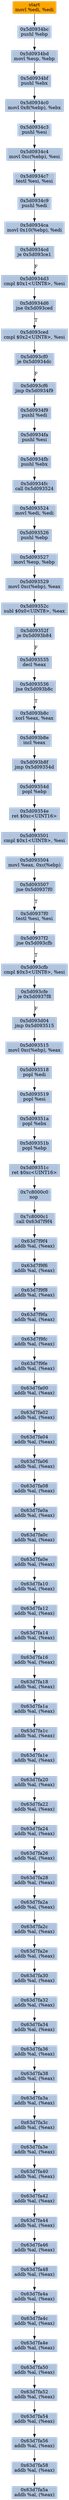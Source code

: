 digraph G {
node[shape=rectangle,style=filled,fillcolor=lightsteelblue,color=lightsteelblue]
bgcolor="transparent"
a0x5d0934bamovl_edi_edi[label="start\nmovl %edi, %edi",color="lightgrey",fillcolor="orange"];
a0x5d0934bcpushl_ebp[label="0x5d0934bc\npushl %ebp"];
a0x5d0934bdmovl_esp_ebp[label="0x5d0934bd\nmovl %esp, %ebp"];
a0x5d0934bfpushl_ebx[label="0x5d0934bf\npushl %ebx"];
a0x5d0934c0movl_0x8ebp__ebx[label="0x5d0934c0\nmovl 0x8(%ebp), %ebx"];
a0x5d0934c3pushl_esi[label="0x5d0934c3\npushl %esi"];
a0x5d0934c4movl_0xcebp__esi[label="0x5d0934c4\nmovl 0xc(%ebp), %esi"];
a0x5d0934c7testl_esi_esi[label="0x5d0934c7\ntestl %esi, %esi"];
a0x5d0934c9pushl_edi[label="0x5d0934c9\npushl %edi"];
a0x5d0934camovl_0x10ebp__edi[label="0x5d0934ca\nmovl 0x10(%ebp), %edi"];
a0x5d0934cdje_0x5d093ce1[label="0x5d0934cd\nje 0x5d093ce1"];
a0x5d0934d3cmpl_0x1UINT8_esi[label="0x5d0934d3\ncmpl $0x1<UINT8>, %esi"];
a0x5d0934d6jne_0x5d093ced[label="0x5d0934d6\njne 0x5d093ced"];
a0x5d093cedcmpl_0x2UINT8_esi[label="0x5d093ced\ncmpl $0x2<UINT8>, %esi"];
a0x5d093cf0je_0x5d0934dc[label="0x5d093cf0\nje 0x5d0934dc"];
a0x5d093cf6jmp_0x5d0934f9[label="0x5d093cf6\njmp 0x5d0934f9"];
a0x5d0934f9pushl_edi[label="0x5d0934f9\npushl %edi"];
a0x5d0934fapushl_esi[label="0x5d0934fa\npushl %esi"];
a0x5d0934fbpushl_ebx[label="0x5d0934fb\npushl %ebx"];
a0x5d0934fccall_0x5d093524[label="0x5d0934fc\ncall 0x5d093524"];
a0x5d093524movl_edi_edi[label="0x5d093524\nmovl %edi, %edi"];
a0x5d093526pushl_ebp[label="0x5d093526\npushl %ebp"];
a0x5d093527movl_esp_ebp[label="0x5d093527\nmovl %esp, %ebp"];
a0x5d093529movl_0xcebp__eax[label="0x5d093529\nmovl 0xc(%ebp), %eax"];
a0x5d09352csubl_0x0UINT8_eax[label="0x5d09352c\nsubl $0x0<UINT8>, %eax"];
a0x5d09352fje_0x5d093b84[label="0x5d09352f\nje 0x5d093b84"];
a0x5d093535decl_eax[label="0x5d093535\ndecl %eax"];
a0x5d093536jne_0x5d093b8c[label="0x5d093536\njne 0x5d093b8c"];
a0x5d093b8cxorl_eax_eax[label="0x5d093b8c\nxorl %eax, %eax"];
a0x5d093b8eincl_eax[label="0x5d093b8e\nincl %eax"];
a0x5d093b8fjmp_0x5d09354d[label="0x5d093b8f\njmp 0x5d09354d"];
a0x5d09354dpopl_ebp[label="0x5d09354d\npopl %ebp"];
a0x5d09354eret_0xcUINT16[label="0x5d09354e\nret $0xc<UINT16>"];
a0x5d093501cmpl_0x1UINT8_esi[label="0x5d093501\ncmpl $0x1<UINT8>, %esi"];
a0x5d093504movl_eax_0xcebp_[label="0x5d093504\nmovl %eax, 0xc(%ebp)"];
a0x5d093507jne_0x5d0937f0[label="0x5d093507\njne 0x5d0937f0"];
a0x5d0937f0testl_esi_esi[label="0x5d0937f0\ntestl %esi, %esi"];
a0x5d0937f2jne_0x5d093cfb[label="0x5d0937f2\njne 0x5d093cfb"];
a0x5d093cfbcmpl_0x3UINT8_esi[label="0x5d093cfb\ncmpl $0x3<UINT8>, %esi"];
a0x5d093cfeje_0x5d0937f8[label="0x5d093cfe\nje 0x5d0937f8"];
a0x5d093d04jmp_0x5d093515[label="0x5d093d04\njmp 0x5d093515"];
a0x5d093515movl_0xcebp__eax[label="0x5d093515\nmovl 0xc(%ebp), %eax"];
a0x5d093518popl_edi[label="0x5d093518\npopl %edi"];
a0x5d093519popl_esi[label="0x5d093519\npopl %esi"];
a0x5d09351apopl_ebx[label="0x5d09351a\npopl %ebx"];
a0x5d09351bpopl_ebp[label="0x5d09351b\npopl %ebp"];
a0x5d09351cret_0xcUINT16[label="0x5d09351c\nret $0xc<UINT16>"];
a0x7c8000c0nop_[label="0x7c8000c0\nnop "];
a0x7c8000c1call_0x63d7f9f4[label="0x7c8000c1\ncall 0x63d7f9f4"];
a0x63d7f9f4addb_al_eax_[label="0x63d7f9f4\naddb %al, (%eax)"];
a0x63d7f9f6addb_al_eax_[label="0x63d7f9f6\naddb %al, (%eax)"];
a0x63d7f9f8addb_al_eax_[label="0x63d7f9f8\naddb %al, (%eax)"];
a0x63d7f9faaddb_al_eax_[label="0x63d7f9fa\naddb %al, (%eax)"];
a0x63d7f9fcaddb_al_eax_[label="0x63d7f9fc\naddb %al, (%eax)"];
a0x63d7f9feaddb_al_eax_[label="0x63d7f9fe\naddb %al, (%eax)"];
a0x63d7fa00addb_al_eax_[label="0x63d7fa00\naddb %al, (%eax)"];
a0x63d7fa02addb_al_eax_[label="0x63d7fa02\naddb %al, (%eax)"];
a0x63d7fa04addb_al_eax_[label="0x63d7fa04\naddb %al, (%eax)"];
a0x63d7fa06addb_al_eax_[label="0x63d7fa06\naddb %al, (%eax)"];
a0x63d7fa08addb_al_eax_[label="0x63d7fa08\naddb %al, (%eax)"];
a0x63d7fa0aaddb_al_eax_[label="0x63d7fa0a\naddb %al, (%eax)"];
a0x63d7fa0caddb_al_eax_[label="0x63d7fa0c\naddb %al, (%eax)"];
a0x63d7fa0eaddb_al_eax_[label="0x63d7fa0e\naddb %al, (%eax)"];
a0x63d7fa10addb_al_eax_[label="0x63d7fa10\naddb %al, (%eax)"];
a0x63d7fa12addb_al_eax_[label="0x63d7fa12\naddb %al, (%eax)"];
a0x63d7fa14addb_al_eax_[label="0x63d7fa14\naddb %al, (%eax)"];
a0x63d7fa16addb_al_eax_[label="0x63d7fa16\naddb %al, (%eax)"];
a0x63d7fa18addb_al_eax_[label="0x63d7fa18\naddb %al, (%eax)"];
a0x63d7fa1aaddb_al_eax_[label="0x63d7fa1a\naddb %al, (%eax)"];
a0x63d7fa1caddb_al_eax_[label="0x63d7fa1c\naddb %al, (%eax)"];
a0x63d7fa1eaddb_al_eax_[label="0x63d7fa1e\naddb %al, (%eax)"];
a0x63d7fa20addb_al_eax_[label="0x63d7fa20\naddb %al, (%eax)"];
a0x63d7fa22addb_al_eax_[label="0x63d7fa22\naddb %al, (%eax)"];
a0x63d7fa24addb_al_eax_[label="0x63d7fa24\naddb %al, (%eax)"];
a0x63d7fa26addb_al_eax_[label="0x63d7fa26\naddb %al, (%eax)"];
a0x63d7fa28addb_al_eax_[label="0x63d7fa28\naddb %al, (%eax)"];
a0x63d7fa2aaddb_al_eax_[label="0x63d7fa2a\naddb %al, (%eax)"];
a0x63d7fa2caddb_al_eax_[label="0x63d7fa2c\naddb %al, (%eax)"];
a0x63d7fa2eaddb_al_eax_[label="0x63d7fa2e\naddb %al, (%eax)"];
a0x63d7fa30addb_al_eax_[label="0x63d7fa30\naddb %al, (%eax)"];
a0x63d7fa32addb_al_eax_[label="0x63d7fa32\naddb %al, (%eax)"];
a0x63d7fa34addb_al_eax_[label="0x63d7fa34\naddb %al, (%eax)"];
a0x63d7fa36addb_al_eax_[label="0x63d7fa36\naddb %al, (%eax)"];
a0x63d7fa38addb_al_eax_[label="0x63d7fa38\naddb %al, (%eax)"];
a0x63d7fa3aaddb_al_eax_[label="0x63d7fa3a\naddb %al, (%eax)"];
a0x63d7fa3caddb_al_eax_[label="0x63d7fa3c\naddb %al, (%eax)"];
a0x63d7fa3eaddb_al_eax_[label="0x63d7fa3e\naddb %al, (%eax)"];
a0x63d7fa40addb_al_eax_[label="0x63d7fa40\naddb %al, (%eax)"];
a0x63d7fa42addb_al_eax_[label="0x63d7fa42\naddb %al, (%eax)"];
a0x63d7fa44addb_al_eax_[label="0x63d7fa44\naddb %al, (%eax)"];
a0x63d7fa46addb_al_eax_[label="0x63d7fa46\naddb %al, (%eax)"];
a0x63d7fa48addb_al_eax_[label="0x63d7fa48\naddb %al, (%eax)"];
a0x63d7fa4aaddb_al_eax_[label="0x63d7fa4a\naddb %al, (%eax)"];
a0x63d7fa4caddb_al_eax_[label="0x63d7fa4c\naddb %al, (%eax)"];
a0x63d7fa4eaddb_al_eax_[label="0x63d7fa4e\naddb %al, (%eax)"];
a0x63d7fa50addb_al_eax_[label="0x63d7fa50\naddb %al, (%eax)"];
a0x63d7fa52addb_al_eax_[label="0x63d7fa52\naddb %al, (%eax)"];
a0x63d7fa54addb_al_eax_[label="0x63d7fa54\naddb %al, (%eax)"];
a0x63d7fa56addb_al_eax_[label="0x63d7fa56\naddb %al, (%eax)"];
a0x63d7fa58addb_al_eax_[label="0x63d7fa58\naddb %al, (%eax)"];
a0x63d7fa5aaddb_al_eax_[label="0x63d7fa5a\naddb %al, (%eax)"];
a0x5d0934bamovl_edi_edi -> a0x5d0934bcpushl_ebp [color="#000000"];
a0x5d0934bcpushl_ebp -> a0x5d0934bdmovl_esp_ebp [color="#000000"];
a0x5d0934bdmovl_esp_ebp -> a0x5d0934bfpushl_ebx [color="#000000"];
a0x5d0934bfpushl_ebx -> a0x5d0934c0movl_0x8ebp__ebx [color="#000000"];
a0x5d0934c0movl_0x8ebp__ebx -> a0x5d0934c3pushl_esi [color="#000000"];
a0x5d0934c3pushl_esi -> a0x5d0934c4movl_0xcebp__esi [color="#000000"];
a0x5d0934c4movl_0xcebp__esi -> a0x5d0934c7testl_esi_esi [color="#000000"];
a0x5d0934c7testl_esi_esi -> a0x5d0934c9pushl_edi [color="#000000"];
a0x5d0934c9pushl_edi -> a0x5d0934camovl_0x10ebp__edi [color="#000000"];
a0x5d0934camovl_0x10ebp__edi -> a0x5d0934cdje_0x5d093ce1 [color="#000000"];
a0x5d0934cdje_0x5d093ce1 -> a0x5d0934d3cmpl_0x1UINT8_esi [color="#000000",label="F"];
a0x5d0934d3cmpl_0x1UINT8_esi -> a0x5d0934d6jne_0x5d093ced [color="#000000"];
a0x5d0934d6jne_0x5d093ced -> a0x5d093cedcmpl_0x2UINT8_esi [color="#000000",label="T"];
a0x5d093cedcmpl_0x2UINT8_esi -> a0x5d093cf0je_0x5d0934dc [color="#000000"];
a0x5d093cf0je_0x5d0934dc -> a0x5d093cf6jmp_0x5d0934f9 [color="#000000",label="F"];
a0x5d093cf6jmp_0x5d0934f9 -> a0x5d0934f9pushl_edi [color="#000000"];
a0x5d0934f9pushl_edi -> a0x5d0934fapushl_esi [color="#000000"];
a0x5d0934fapushl_esi -> a0x5d0934fbpushl_ebx [color="#000000"];
a0x5d0934fbpushl_ebx -> a0x5d0934fccall_0x5d093524 [color="#000000"];
a0x5d0934fccall_0x5d093524 -> a0x5d093524movl_edi_edi [color="#000000"];
a0x5d093524movl_edi_edi -> a0x5d093526pushl_ebp [color="#000000"];
a0x5d093526pushl_ebp -> a0x5d093527movl_esp_ebp [color="#000000"];
a0x5d093527movl_esp_ebp -> a0x5d093529movl_0xcebp__eax [color="#000000"];
a0x5d093529movl_0xcebp__eax -> a0x5d09352csubl_0x0UINT8_eax [color="#000000"];
a0x5d09352csubl_0x0UINT8_eax -> a0x5d09352fje_0x5d093b84 [color="#000000"];
a0x5d09352fje_0x5d093b84 -> a0x5d093535decl_eax [color="#000000",label="F"];
a0x5d093535decl_eax -> a0x5d093536jne_0x5d093b8c [color="#000000"];
a0x5d093536jne_0x5d093b8c -> a0x5d093b8cxorl_eax_eax [color="#000000",label="T"];
a0x5d093b8cxorl_eax_eax -> a0x5d093b8eincl_eax [color="#000000"];
a0x5d093b8eincl_eax -> a0x5d093b8fjmp_0x5d09354d [color="#000000"];
a0x5d093b8fjmp_0x5d09354d -> a0x5d09354dpopl_ebp [color="#000000"];
a0x5d09354dpopl_ebp -> a0x5d09354eret_0xcUINT16 [color="#000000"];
a0x5d09354eret_0xcUINT16 -> a0x5d093501cmpl_0x1UINT8_esi [color="#000000"];
a0x5d093501cmpl_0x1UINT8_esi -> a0x5d093504movl_eax_0xcebp_ [color="#000000"];
a0x5d093504movl_eax_0xcebp_ -> a0x5d093507jne_0x5d0937f0 [color="#000000"];
a0x5d093507jne_0x5d0937f0 -> a0x5d0937f0testl_esi_esi [color="#000000",label="T"];
a0x5d0937f0testl_esi_esi -> a0x5d0937f2jne_0x5d093cfb [color="#000000"];
a0x5d0937f2jne_0x5d093cfb -> a0x5d093cfbcmpl_0x3UINT8_esi [color="#000000",label="T"];
a0x5d093cfbcmpl_0x3UINT8_esi -> a0x5d093cfeje_0x5d0937f8 [color="#000000"];
a0x5d093cfeje_0x5d0937f8 -> a0x5d093d04jmp_0x5d093515 [color="#000000",label="F"];
a0x5d093d04jmp_0x5d093515 -> a0x5d093515movl_0xcebp__eax [color="#000000"];
a0x5d093515movl_0xcebp__eax -> a0x5d093518popl_edi [color="#000000"];
a0x5d093518popl_edi -> a0x5d093519popl_esi [color="#000000"];
a0x5d093519popl_esi -> a0x5d09351apopl_ebx [color="#000000"];
a0x5d09351apopl_ebx -> a0x5d09351bpopl_ebp [color="#000000"];
a0x5d09351bpopl_ebp -> a0x5d09351cret_0xcUINT16 [color="#000000"];
a0x5d09351cret_0xcUINT16 -> a0x7c8000c0nop_ [color="#000000"];
a0x7c8000c0nop_ -> a0x7c8000c1call_0x63d7f9f4 [color="#000000"];
a0x7c8000c1call_0x63d7f9f4 -> a0x63d7f9f4addb_al_eax_ [color="#000000"];
a0x63d7f9f4addb_al_eax_ -> a0x63d7f9f6addb_al_eax_ [color="#000000"];
a0x63d7f9f6addb_al_eax_ -> a0x63d7f9f8addb_al_eax_ [color="#000000"];
a0x63d7f9f8addb_al_eax_ -> a0x63d7f9faaddb_al_eax_ [color="#000000"];
a0x63d7f9faaddb_al_eax_ -> a0x63d7f9fcaddb_al_eax_ [color="#000000"];
a0x63d7f9fcaddb_al_eax_ -> a0x63d7f9feaddb_al_eax_ [color="#000000"];
a0x63d7f9feaddb_al_eax_ -> a0x63d7fa00addb_al_eax_ [color="#000000"];
a0x63d7fa00addb_al_eax_ -> a0x63d7fa02addb_al_eax_ [color="#000000"];
a0x63d7fa02addb_al_eax_ -> a0x63d7fa04addb_al_eax_ [color="#000000"];
a0x63d7fa04addb_al_eax_ -> a0x63d7fa06addb_al_eax_ [color="#000000"];
a0x63d7fa06addb_al_eax_ -> a0x63d7fa08addb_al_eax_ [color="#000000"];
a0x63d7fa08addb_al_eax_ -> a0x63d7fa0aaddb_al_eax_ [color="#000000"];
a0x63d7fa0aaddb_al_eax_ -> a0x63d7fa0caddb_al_eax_ [color="#000000"];
a0x63d7fa0caddb_al_eax_ -> a0x63d7fa0eaddb_al_eax_ [color="#000000"];
a0x63d7fa0eaddb_al_eax_ -> a0x63d7fa10addb_al_eax_ [color="#000000"];
a0x63d7fa10addb_al_eax_ -> a0x63d7fa12addb_al_eax_ [color="#000000"];
a0x63d7fa12addb_al_eax_ -> a0x63d7fa14addb_al_eax_ [color="#000000"];
a0x63d7fa14addb_al_eax_ -> a0x63d7fa16addb_al_eax_ [color="#000000"];
a0x63d7fa16addb_al_eax_ -> a0x63d7fa18addb_al_eax_ [color="#000000"];
a0x63d7fa18addb_al_eax_ -> a0x63d7fa1aaddb_al_eax_ [color="#000000"];
a0x63d7fa1aaddb_al_eax_ -> a0x63d7fa1caddb_al_eax_ [color="#000000"];
a0x63d7fa1caddb_al_eax_ -> a0x63d7fa1eaddb_al_eax_ [color="#000000"];
a0x63d7fa1eaddb_al_eax_ -> a0x63d7fa20addb_al_eax_ [color="#000000"];
a0x63d7fa20addb_al_eax_ -> a0x63d7fa22addb_al_eax_ [color="#000000"];
a0x63d7fa22addb_al_eax_ -> a0x63d7fa24addb_al_eax_ [color="#000000"];
a0x63d7fa24addb_al_eax_ -> a0x63d7fa26addb_al_eax_ [color="#000000"];
a0x63d7fa26addb_al_eax_ -> a0x63d7fa28addb_al_eax_ [color="#000000"];
a0x63d7fa28addb_al_eax_ -> a0x63d7fa2aaddb_al_eax_ [color="#000000"];
a0x63d7fa2aaddb_al_eax_ -> a0x63d7fa2caddb_al_eax_ [color="#000000"];
a0x63d7fa2caddb_al_eax_ -> a0x63d7fa2eaddb_al_eax_ [color="#000000"];
a0x63d7fa2eaddb_al_eax_ -> a0x63d7fa30addb_al_eax_ [color="#000000"];
a0x63d7fa30addb_al_eax_ -> a0x63d7fa32addb_al_eax_ [color="#000000"];
a0x63d7fa32addb_al_eax_ -> a0x63d7fa34addb_al_eax_ [color="#000000"];
a0x63d7fa34addb_al_eax_ -> a0x63d7fa36addb_al_eax_ [color="#000000"];
a0x63d7fa36addb_al_eax_ -> a0x63d7fa38addb_al_eax_ [color="#000000"];
a0x63d7fa38addb_al_eax_ -> a0x63d7fa3aaddb_al_eax_ [color="#000000"];
a0x63d7fa3aaddb_al_eax_ -> a0x63d7fa3caddb_al_eax_ [color="#000000"];
a0x63d7fa3caddb_al_eax_ -> a0x63d7fa3eaddb_al_eax_ [color="#000000"];
a0x63d7fa3eaddb_al_eax_ -> a0x63d7fa40addb_al_eax_ [color="#000000"];
a0x63d7fa40addb_al_eax_ -> a0x63d7fa42addb_al_eax_ [color="#000000"];
a0x63d7fa42addb_al_eax_ -> a0x63d7fa44addb_al_eax_ [color="#000000"];
a0x63d7fa44addb_al_eax_ -> a0x63d7fa46addb_al_eax_ [color="#000000"];
a0x63d7fa46addb_al_eax_ -> a0x63d7fa48addb_al_eax_ [color="#000000"];
a0x63d7fa48addb_al_eax_ -> a0x63d7fa4aaddb_al_eax_ [color="#000000"];
a0x63d7fa4aaddb_al_eax_ -> a0x63d7fa4caddb_al_eax_ [color="#000000"];
a0x63d7fa4caddb_al_eax_ -> a0x63d7fa4eaddb_al_eax_ [color="#000000"];
a0x63d7fa4eaddb_al_eax_ -> a0x63d7fa50addb_al_eax_ [color="#000000"];
a0x63d7fa50addb_al_eax_ -> a0x63d7fa52addb_al_eax_ [color="#000000"];
a0x63d7fa52addb_al_eax_ -> a0x63d7fa54addb_al_eax_ [color="#000000"];
a0x63d7fa54addb_al_eax_ -> a0x63d7fa56addb_al_eax_ [color="#000000"];
a0x63d7fa56addb_al_eax_ -> a0x63d7fa58addb_al_eax_ [color="#000000"];
a0x63d7fa58addb_al_eax_ -> a0x63d7fa5aaddb_al_eax_ [color="#000000"];
}
